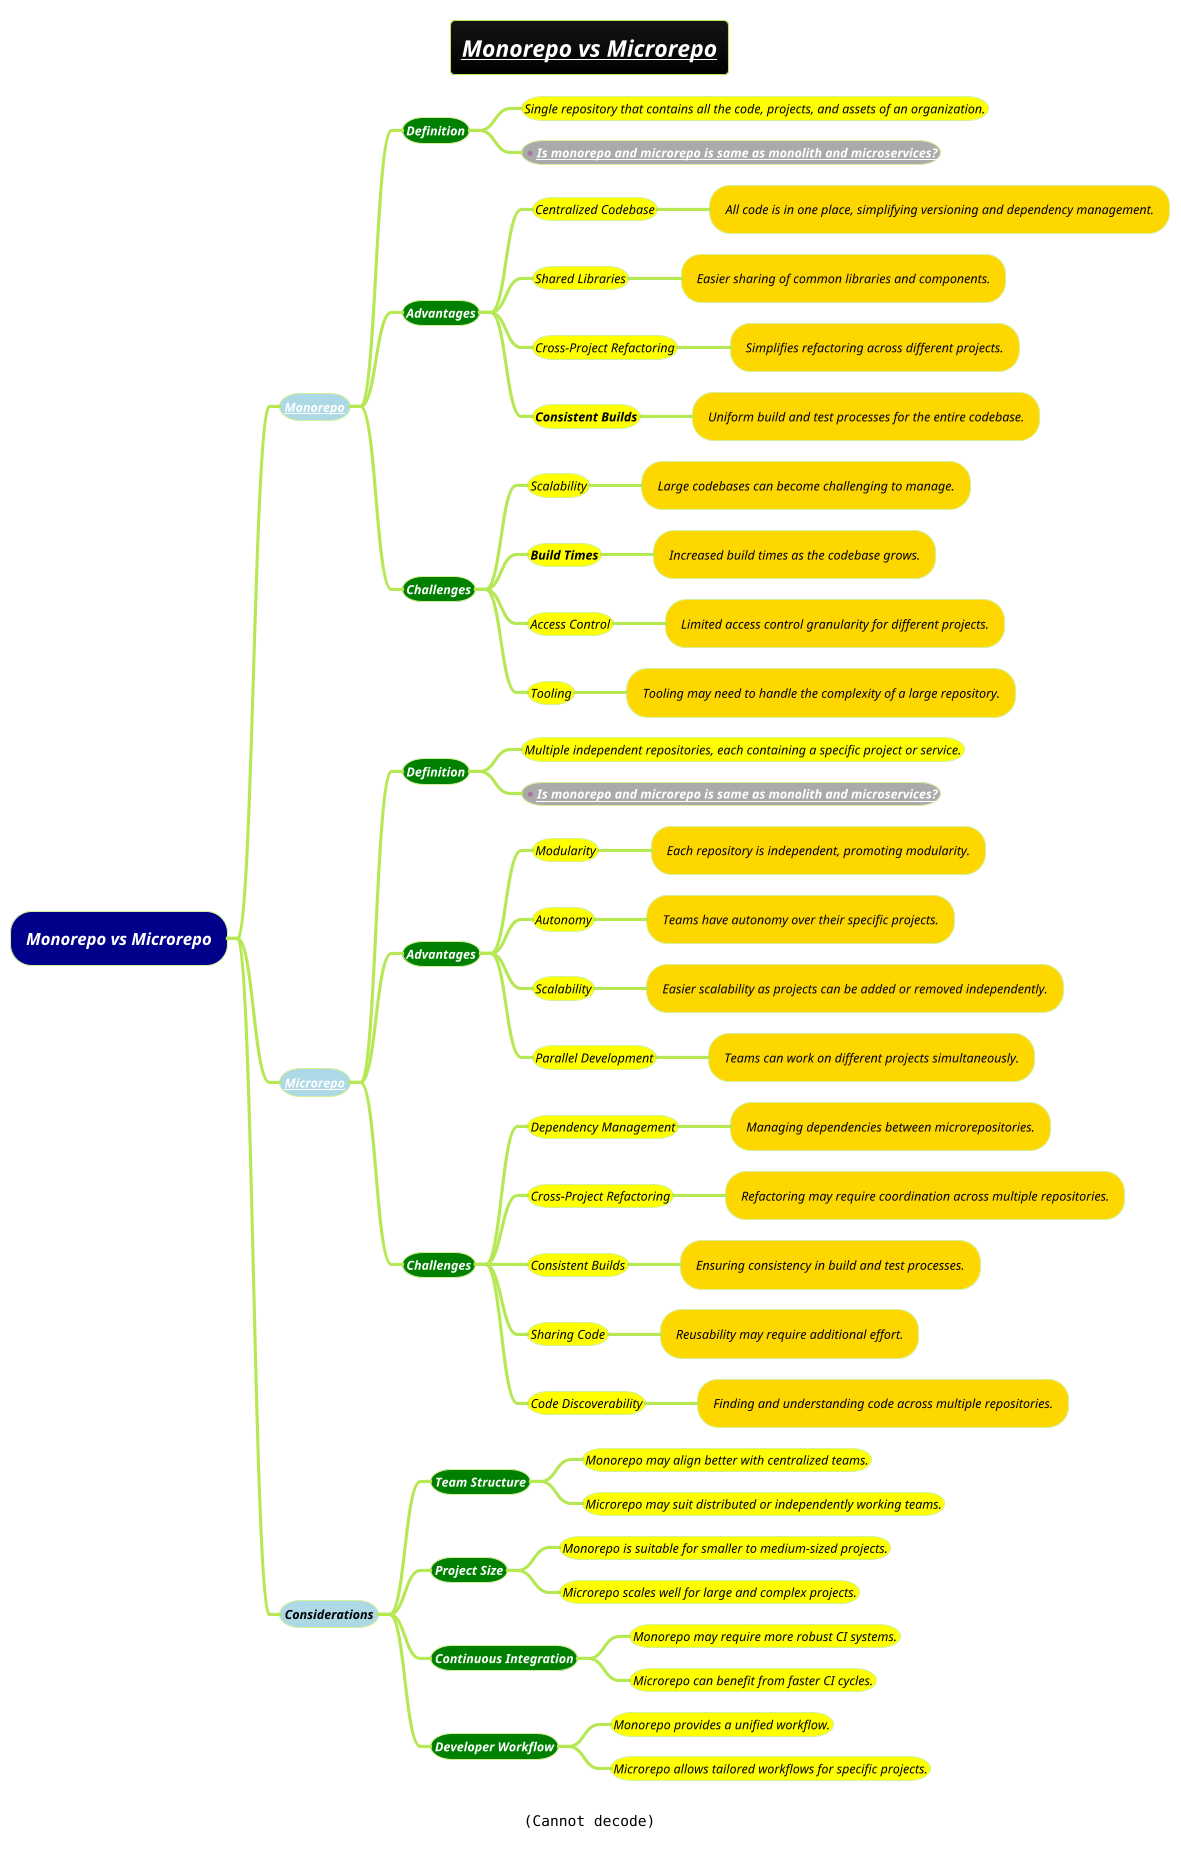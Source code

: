 @startmindmap
title =<i><b><u><size:18>[[docs/3-programming-languages/Venkat-Subramaniam/images/img_588.png Monorepo vs Microrepo]]
caption <img:images/img_588.png>
!theme hacker

*[#darkblue] <i><color #white>Monorepo vs Microrepo

**[#lightblue] <i><color #black><size:12>[[docs/3-programming-languages/Venkat-Subramaniam/images/img_588.png Monorepo]]
***[#green] <b><i><color #white><size:12>Definition
****[#yellow] <i><color #black><size:12>Single repository that contains all the code, projects, and assets of an organization.
****[#a] *<i><color #black><size:12><b>[[docs/3-programming-languages/Venkat-Subramaniam/images/img_589.png Is monorepo and microrepo is same as monolith and microservices?]]

***[#green] <b><i><color #white><size:12>Advantages
****[#yellow] <i><color #black><size:12>Centralized Codebase
*****[#gold] <i><color #black><size:12>All code is in one place, simplifying versioning and dependency management.
****[#yellow] <i><color #black><size:12>Shared Libraries
*****[#gold] <i><color #black><size:12>Easier sharing of common libraries and components.
****[#yellow] <i><color #black><size:12>Cross-Project Refactoring
*****[#gold] <i><color #black><size:12>Simplifies refactoring across different projects.
****[#yellow] <i><color #black><size:12><b><b>Consistent Builds
*****[#gold] <i><color #black><size:12>Uniform build and test processes for the entire codebase.
***[#green] <b><i><color #white><size:12>Challenges
****[#yellow] <i><color #black><size:12>Scalability
*****[#gold] <i><color #black><size:12>Large codebases can become challenging to manage.
****[#yellow] <i><color #black><size:12><b>Build Times
*****[#gold] <i><color #black><size:12>Increased build times as the codebase grows.
****[#yellow] <i><color #black><size:12>Access Control
*****[#gold] <i><color #black><size:12>Limited access control granularity for different projects.
****[#yellow] <i><color #black><size:12>Tooling
*****[#gold] <i><color #black><size:12>Tooling may need to handle the complexity of a large repository.

**[#lightblue] <i><color #black><size:12>[[docs/3-programming-languages/Venkat-Subramaniam/images/img_588.png Microrepo]]
***[#green] <b><i><color #white><size:12>Definition
****[#yellow] <i><color #black><size:12>Multiple independent repositories, each containing a specific project or service.
****[#a] *<i><color #black><size:12><b>[[docs/3-programming-languages/Venkat-Subramaniam/images/img_589.png Is monorepo and microrepo is same as monolith and microservices?]]
***[#green] <b><i><color #white><size:12>Advantages
****[#yellow] <i><color #black><size:12>Modularity
*****[#gold] <i><color #black><size:12>Each repository is independent, promoting modularity.
****[#yellow] <i><color #black><size:12>Autonomy
*****[#gold] <i><color #black><size:12>Teams have autonomy over their specific projects.
****[#yellow] <i><color #black><size:12>Scalability
*****[#gold] <i><color #black><size:12>Easier scalability as projects can be added or removed independently.
****[#yellow] <i><color #black><size:12>Parallel Development
*****[#gold] <i><color #black><size:12>Teams can work on different projects simultaneously.
***[#green] <b><i><color #white><size:12>Challenges
****[#yellow] <i><color #black><size:12>Dependency Management
*****[#gold] <i><color #black><size:12>Managing dependencies between microrepositories.
****[#yellow] <i><color #black><size:12>Cross-Project Refactoring
*****[#gold] <i><color #black><size:12>Refactoring may require coordination across multiple repositories.
****[#yellow] <i><color #black><size:12>Consistent Builds
*****[#gold] <i><color #black><size:12>Ensuring consistency in build and test processes.
****[#yellow] <i><color #black><size:12>Sharing Code
*****[#gold] <i><color #black><size:12>Reusability may require additional effort.
****[#yellow] <i><color #black><size:12>Code Discoverability
*****[#gold] <i><color #black><size:12>Finding and understanding code across multiple repositories.

**[#lightblue] <i><color #black><size:12>Considerations
***[#green] <b><i><color #white><size:12>Team Structure
****[#yellow] <i><color #black><size:12>Monorepo may align better with centralized teams.
****[#yellow] <i><color #black><size:12>Microrepo may suit distributed or independently working teams.
***[#green] <b><i><color #white><size:12>Project Size
****[#yellow] <i><color #black><size:12>Monorepo is suitable for smaller to medium-sized projects.
****[#yellow] <i><color #black><size:12>Microrepo scales well for large and complex projects.
***[#green] <b><i><color #white><size:12>Continuous Integration
****[#yellow] <i><color #black><size:12>Monorepo may require more robust CI systems.
****[#yellow] <i><color #black><size:12>Microrepo can benefit from faster CI cycles.
***[#green] <b><i><color #white><size:12>Developer Workflow
****[#yellow] <i><color #black><size:12>Monorepo provides a unified workflow.
****[#yellow] <i><color #black><size:12>Microrepo allows tailored workflows for specific projects.

@endmindmap
